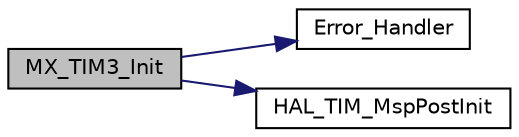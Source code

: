 digraph "MX_TIM3_Init"
{
 // LATEX_PDF_SIZE
  edge [fontname="Helvetica",fontsize="10",labelfontname="Helvetica",labelfontsize="10"];
  node [fontname="Helvetica",fontsize="10",shape=record];
  rankdir="LR";
  Node1 [label="MX_TIM3_Init",height=0.2,width=0.4,color="black", fillcolor="grey75", style="filled", fontcolor="black",tooltip=" "];
  Node1 -> Node2 [color="midnightblue",fontsize="10",style="solid"];
  Node2 [label="Error_Handler",height=0.2,width=0.4,color="black", fillcolor="white", style="filled",URL="$main_8c.html#a1730ffe1e560465665eb47d9264826f9",tooltip="This function is executed in case of error occurrence."];
  Node1 -> Node3 [color="midnightblue",fontsize="10",style="solid"];
  Node3 [label="HAL_TIM_MspPostInit",height=0.2,width=0.4,color="black", fillcolor="white", style="filled",URL="$tim_8c.html#a708f19bbc41b292fccf38f2d9796c46a",tooltip=" "];
}

